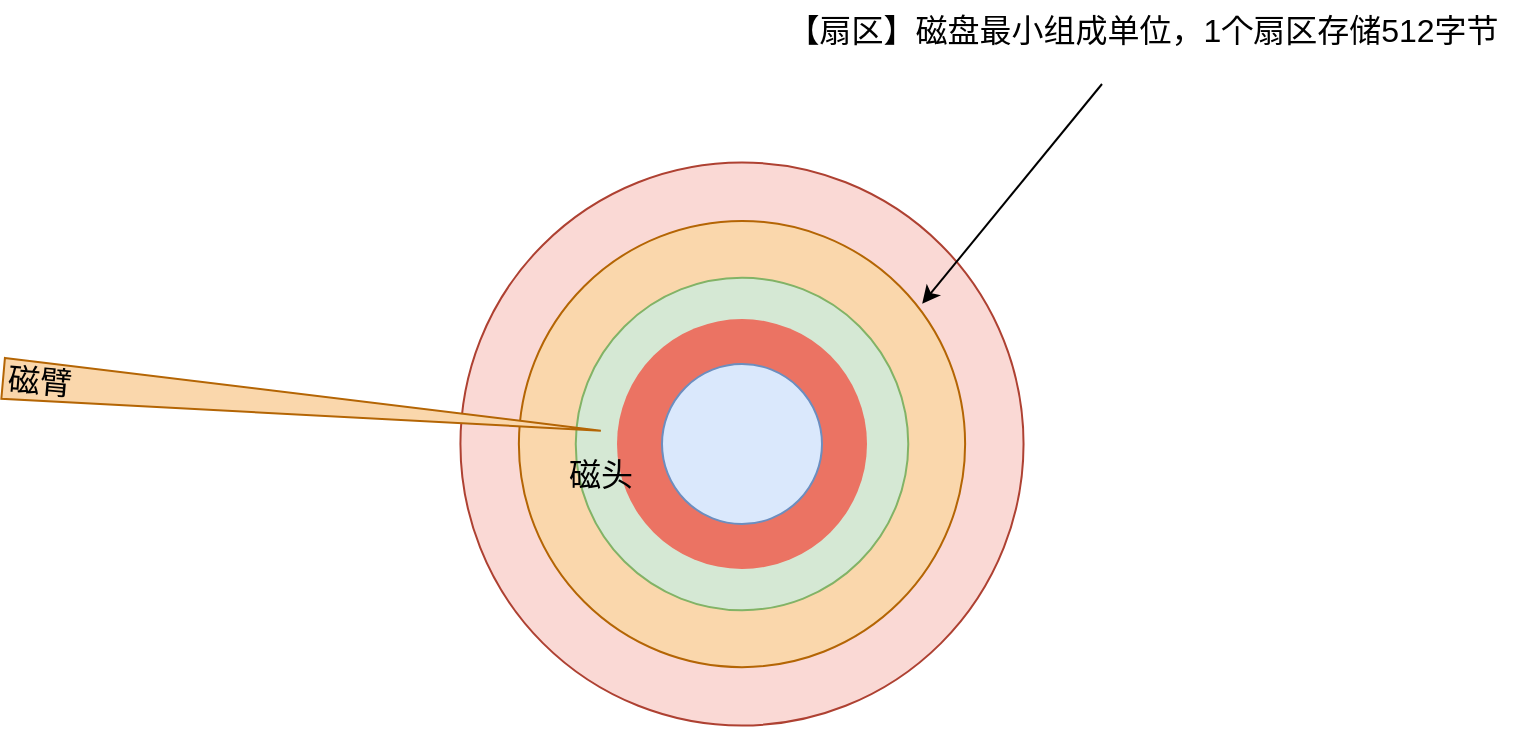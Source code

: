 <mxfile version="26.1.3">
  <diagram name="第 1 页" id="2hKupECqrGH3UbKjGcmm">
    <mxGraphModel dx="1434" dy="746" grid="1" gridSize="10" guides="1" tooltips="1" connect="1" arrows="1" fold="1" page="1" pageScale="1" pageWidth="827" pageHeight="1169" math="0" shadow="0">
      <root>
        <mxCell id="0" />
        <mxCell id="1" parent="0" />
        <mxCell id="I4ekwdzzsiMrsdJ5A8-8-5" value="" style="ellipse;whiteSpace=wrap;html=1;aspect=fixed;fillColor=#fad9d5;strokeColor=#ae4132;fontSize=16;" vertex="1" parent="1">
          <mxGeometry x="369.22" y="249.23" width="281.55" height="281.55" as="geometry" />
        </mxCell>
        <mxCell id="I4ekwdzzsiMrsdJ5A8-8-4" value="" style="ellipse;whiteSpace=wrap;html=1;aspect=fixed;fillColor=#fad7ac;strokeColor=#b46504;fontSize=16;" vertex="1" parent="1">
          <mxGeometry x="398.44" y="278.45" width="223.12" height="223.12" as="geometry" />
        </mxCell>
        <mxCell id="I4ekwdzzsiMrsdJ5A8-8-3" value="" style="ellipse;whiteSpace=wrap;html=1;aspect=fixed;fillColor=#d5e8d4;strokeColor=#82b366;align=left;fontSize=16;" vertex="1" parent="1">
          <mxGeometry x="426.88" y="306.88" width="166.25" height="166.25" as="geometry" />
        </mxCell>
        <mxCell id="I4ekwdzzsiMrsdJ5A8-8-2" value="" style="ellipse;whiteSpace=wrap;html=1;aspect=fixed;fillColor=light-dark(#eb7363, #ffadcd);strokeColor=none;fontColor=#ffffff;fillStyle=auto;fontSize=16;" vertex="1" parent="1">
          <mxGeometry x="447.5" y="327.5" width="125" height="125" as="geometry" />
        </mxCell>
        <mxCell id="I4ekwdzzsiMrsdJ5A8-8-1" value="" style="ellipse;whiteSpace=wrap;html=1;aspect=fixed;fillColor=#dae8fc;strokeColor=#6c8ebf;fontSize=16;" vertex="1" parent="1">
          <mxGeometry x="470" y="350" width="80" height="80" as="geometry" />
        </mxCell>
        <mxCell id="I4ekwdzzsiMrsdJ5A8-8-6" value="磁臂" style="triangle;whiteSpace=wrap;html=1;rotation=5;align=left;fillColor=#fad7ac;strokeColor=#b46504;fontSize=16;" vertex="1" parent="1">
          <mxGeometry x="140" y="360" width="300" height="20.5" as="geometry" />
        </mxCell>
        <mxCell id="I4ekwdzzsiMrsdJ5A8-8-9" value="磁头" style="text;html=1;align=center;verticalAlign=middle;resizable=0;points=[];autosize=1;strokeColor=none;fillColor=none;fontSize=16;" vertex="1" parent="1">
          <mxGeometry x="409" y="390" width="60" height="30" as="geometry" />
        </mxCell>
        <mxCell id="I4ekwdzzsiMrsdJ5A8-8-19" value="" style="endArrow=classic;html=1;rounded=0;entryX=0.82;entryY=0.251;entryDx=0;entryDy=0;entryPerimeter=0;fontSize=16;" edge="1" parent="1" target="I4ekwdzzsiMrsdJ5A8-8-5">
          <mxGeometry width="50" height="50" relative="1" as="geometry">
            <mxPoint x="690" y="210" as="sourcePoint" />
            <mxPoint x="740" y="160" as="targetPoint" />
          </mxGeometry>
        </mxCell>
        <mxCell id="I4ekwdzzsiMrsdJ5A8-8-20" value="【扇区】磁盘最小组成单位，1个扇区存储512字节" style="text;html=1;align=center;verticalAlign=middle;resizable=0;points=[];autosize=1;strokeColor=none;fillColor=none;fontSize=16;" vertex="1" parent="1">
          <mxGeometry x="520" y="168" width="380" height="30" as="geometry" />
        </mxCell>
      </root>
    </mxGraphModel>
  </diagram>
</mxfile>
